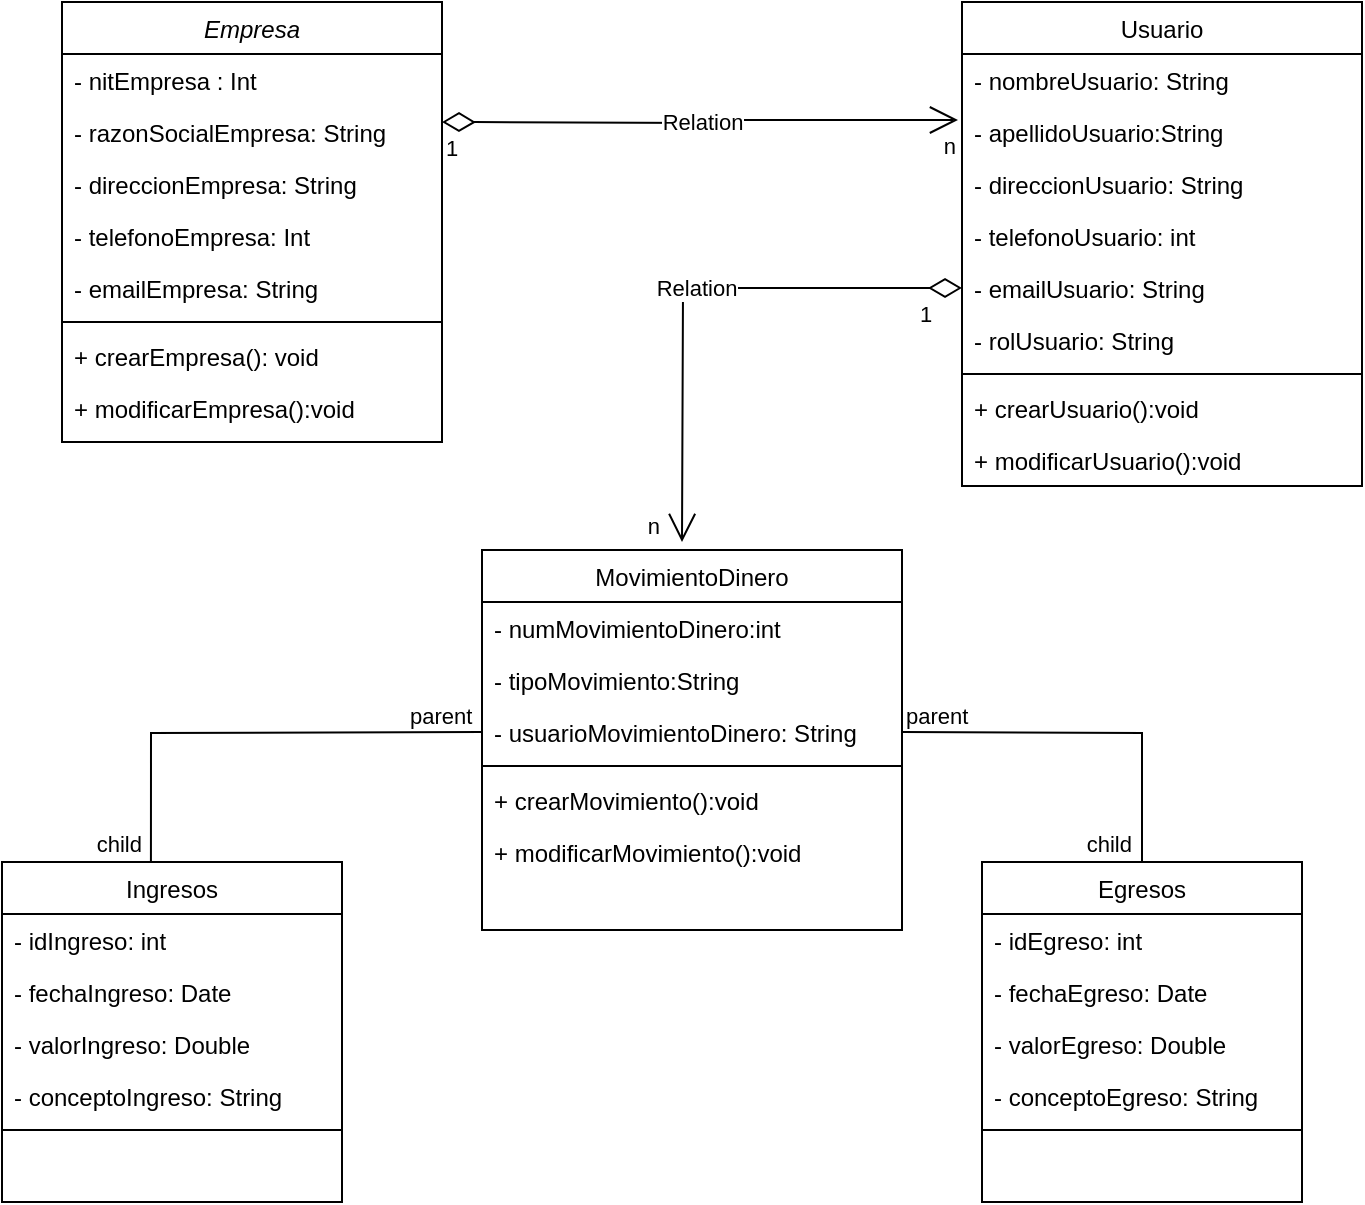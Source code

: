 <mxfile version="20.2.7" type="device"><diagram id="C5RBs43oDa-KdzZeNtuy" name="Page-1"><mxGraphModel dx="868" dy="442" grid="1" gridSize="10" guides="1" tooltips="1" connect="1" arrows="1" fold="1" page="1" pageScale="1" pageWidth="827" pageHeight="1169" math="0" shadow="0"><root><mxCell id="WIyWlLk6GJQsqaUBKTNV-0"/><mxCell id="WIyWlLk6GJQsqaUBKTNV-1" parent="WIyWlLk6GJQsqaUBKTNV-0"/><mxCell id="zkfFHV4jXpPFQw0GAbJ--0" value="Empresa" style="swimlane;fontStyle=2;align=center;verticalAlign=top;childLayout=stackLayout;horizontal=1;startSize=26;horizontalStack=0;resizeParent=1;resizeLast=0;collapsible=1;marginBottom=0;rounded=0;shadow=0;strokeWidth=1;" parent="WIyWlLk6GJQsqaUBKTNV-1" vertex="1"><mxGeometry x="120" y="40" width="190" height="220" as="geometry"><mxRectangle x="230" y="140" width="160" height="26" as="alternateBounds"/></mxGeometry></mxCell><mxCell id="zkfFHV4jXpPFQw0GAbJ--1" value="- nitEmpresa : Int" style="text;align=left;verticalAlign=top;spacingLeft=4;spacingRight=4;overflow=hidden;rotatable=0;points=[[0,0.5],[1,0.5]];portConstraint=eastwest;" parent="zkfFHV4jXpPFQw0GAbJ--0" vertex="1"><mxGeometry y="26" width="190" height="26" as="geometry"/></mxCell><mxCell id="zkfFHV4jXpPFQw0GAbJ--2" value="- razonSocialEmpresa: String" style="text;align=left;verticalAlign=top;spacingLeft=4;spacingRight=4;overflow=hidden;rotatable=0;points=[[0,0.5],[1,0.5]];portConstraint=eastwest;rounded=0;shadow=0;html=0;" parent="zkfFHV4jXpPFQw0GAbJ--0" vertex="1"><mxGeometry y="52" width="190" height="26" as="geometry"/></mxCell><mxCell id="zkfFHV4jXpPFQw0GAbJ--3" value="- direccionEmpresa: String" style="text;align=left;verticalAlign=top;spacingLeft=4;spacingRight=4;overflow=hidden;rotatable=0;points=[[0,0.5],[1,0.5]];portConstraint=eastwest;rounded=0;shadow=0;html=0;" parent="zkfFHV4jXpPFQw0GAbJ--0" vertex="1"><mxGeometry y="78" width="190" height="26" as="geometry"/></mxCell><mxCell id="g3tQ0i412LHKFrPgUvtM-2" value="- telefonoEmpresa: Int" style="text;align=left;verticalAlign=top;spacingLeft=4;spacingRight=4;overflow=hidden;rotatable=0;points=[[0,0.5],[1,0.5]];portConstraint=eastwest;rounded=0;shadow=0;html=0;" parent="zkfFHV4jXpPFQw0GAbJ--0" vertex="1"><mxGeometry y="104" width="190" height="26" as="geometry"/></mxCell><mxCell id="g3tQ0i412LHKFrPgUvtM-3" value="- emailEmpresa: String" style="text;align=left;verticalAlign=top;spacingLeft=4;spacingRight=4;overflow=hidden;rotatable=0;points=[[0,0.5],[1,0.5]];portConstraint=eastwest;rounded=0;shadow=0;html=0;" parent="zkfFHV4jXpPFQw0GAbJ--0" vertex="1"><mxGeometry y="130" width="190" height="26" as="geometry"/></mxCell><mxCell id="zkfFHV4jXpPFQw0GAbJ--4" value="" style="line;html=1;strokeWidth=1;align=left;verticalAlign=middle;spacingTop=-1;spacingLeft=3;spacingRight=3;rotatable=0;labelPosition=right;points=[];portConstraint=eastwest;" parent="zkfFHV4jXpPFQw0GAbJ--0" vertex="1"><mxGeometry y="156" width="190" height="8" as="geometry"/></mxCell><mxCell id="zkfFHV4jXpPFQw0GAbJ--5" value="+ crearEmpresa(): void" style="text;align=left;verticalAlign=top;spacingLeft=4;spacingRight=4;overflow=hidden;rotatable=0;points=[[0,0.5],[1,0.5]];portConstraint=eastwest;" parent="zkfFHV4jXpPFQw0GAbJ--0" vertex="1"><mxGeometry y="164" width="190" height="26" as="geometry"/></mxCell><mxCell id="g3tQ0i412LHKFrPgUvtM-4" value="+ modificarEmpresa():void" style="text;align=left;verticalAlign=top;spacingLeft=4;spacingRight=4;overflow=hidden;rotatable=0;points=[[0,0.5],[1,0.5]];portConstraint=eastwest;" parent="zkfFHV4jXpPFQw0GAbJ--0" vertex="1"><mxGeometry y="190" width="190" height="26" as="geometry"/></mxCell><mxCell id="zkfFHV4jXpPFQw0GAbJ--6" value="Ingresos" style="swimlane;fontStyle=0;align=center;verticalAlign=top;childLayout=stackLayout;horizontal=1;startSize=26;horizontalStack=0;resizeParent=1;resizeLast=0;collapsible=1;marginBottom=0;rounded=0;shadow=0;strokeWidth=1;" parent="WIyWlLk6GJQsqaUBKTNV-1" vertex="1"><mxGeometry x="90" y="470" width="170" height="170" as="geometry"><mxRectangle x="130" y="380" width="160" height="26" as="alternateBounds"/></mxGeometry></mxCell><mxCell id="zkfFHV4jXpPFQw0GAbJ--7" value="- idIngreso: int" style="text;align=left;verticalAlign=top;spacingLeft=4;spacingRight=4;overflow=hidden;rotatable=0;points=[[0,0.5],[1,0.5]];portConstraint=eastwest;" parent="zkfFHV4jXpPFQw0GAbJ--6" vertex="1"><mxGeometry y="26" width="170" height="26" as="geometry"/></mxCell><mxCell id="IwDZDrPGpFYSxsXJlYoK-0" value="- fechaIngreso: Date" style="text;align=left;verticalAlign=top;spacingLeft=4;spacingRight=4;overflow=hidden;rotatable=0;points=[[0,0.5],[1,0.5]];portConstraint=eastwest;" vertex="1" parent="zkfFHV4jXpPFQw0GAbJ--6"><mxGeometry y="52" width="170" height="26" as="geometry"/></mxCell><mxCell id="zkfFHV4jXpPFQw0GAbJ--8" value="- valorIngreso: Double" style="text;align=left;verticalAlign=top;spacingLeft=4;spacingRight=4;overflow=hidden;rotatable=0;points=[[0,0.5],[1,0.5]];portConstraint=eastwest;rounded=0;shadow=0;html=0;" parent="zkfFHV4jXpPFQw0GAbJ--6" vertex="1"><mxGeometry y="78" width="170" height="26" as="geometry"/></mxCell><mxCell id="IwDZDrPGpFYSxsXJlYoK-1" value="- conceptoIngreso: String" style="text;align=left;verticalAlign=top;spacingLeft=4;spacingRight=4;overflow=hidden;rotatable=0;points=[[0,0.5],[1,0.5]];portConstraint=eastwest;rounded=0;shadow=0;html=0;" vertex="1" parent="zkfFHV4jXpPFQw0GAbJ--6"><mxGeometry y="104" width="170" height="26" as="geometry"/></mxCell><mxCell id="zkfFHV4jXpPFQw0GAbJ--9" value="" style="line;html=1;strokeWidth=1;align=left;verticalAlign=middle;spacingTop=-1;spacingLeft=3;spacingRight=3;rotatable=0;labelPosition=right;points=[];portConstraint=eastwest;" parent="zkfFHV4jXpPFQw0GAbJ--6" vertex="1"><mxGeometry y="130" width="170" height="8" as="geometry"/></mxCell><mxCell id="zkfFHV4jXpPFQw0GAbJ--17" value="Usuario" style="swimlane;fontStyle=0;align=center;verticalAlign=top;childLayout=stackLayout;horizontal=1;startSize=26;horizontalStack=0;resizeParent=1;resizeLast=0;collapsible=1;marginBottom=0;rounded=0;shadow=0;strokeWidth=1;" parent="WIyWlLk6GJQsqaUBKTNV-1" vertex="1"><mxGeometry x="570" y="40" width="200" height="242" as="geometry"><mxRectangle x="550" y="140" width="160" height="26" as="alternateBounds"/></mxGeometry></mxCell><mxCell id="zkfFHV4jXpPFQw0GAbJ--18" value="- nombreUsuario: String" style="text;align=left;verticalAlign=top;spacingLeft=4;spacingRight=4;overflow=hidden;rotatable=0;points=[[0,0.5],[1,0.5]];portConstraint=eastwest;" parent="zkfFHV4jXpPFQw0GAbJ--17" vertex="1"><mxGeometry y="26" width="200" height="26" as="geometry"/></mxCell><mxCell id="zkfFHV4jXpPFQw0GAbJ--19" value="- apellidoUsuario:String" style="text;align=left;verticalAlign=top;spacingLeft=4;spacingRight=4;overflow=hidden;rotatable=0;points=[[0,0.5],[1,0.5]];portConstraint=eastwest;rounded=0;shadow=0;html=0;" parent="zkfFHV4jXpPFQw0GAbJ--17" vertex="1"><mxGeometry y="52" width="200" height="26" as="geometry"/></mxCell><mxCell id="zkfFHV4jXpPFQw0GAbJ--20" value="- direccionUsuario: String" style="text;align=left;verticalAlign=top;spacingLeft=4;spacingRight=4;overflow=hidden;rotatable=0;points=[[0,0.5],[1,0.5]];portConstraint=eastwest;rounded=0;shadow=0;html=0;" parent="zkfFHV4jXpPFQw0GAbJ--17" vertex="1"><mxGeometry y="78" width="200" height="26" as="geometry"/></mxCell><mxCell id="zkfFHV4jXpPFQw0GAbJ--21" value="- telefonoUsuario: int" style="text;align=left;verticalAlign=top;spacingLeft=4;spacingRight=4;overflow=hidden;rotatable=0;points=[[0,0.5],[1,0.5]];portConstraint=eastwest;rounded=0;shadow=0;html=0;" parent="zkfFHV4jXpPFQw0GAbJ--17" vertex="1"><mxGeometry y="104" width="200" height="26" as="geometry"/></mxCell><mxCell id="zkfFHV4jXpPFQw0GAbJ--22" value="- emailUsuario: String" style="text;align=left;verticalAlign=top;spacingLeft=4;spacingRight=4;overflow=hidden;rotatable=0;points=[[0,0.5],[1,0.5]];portConstraint=eastwest;rounded=0;shadow=0;html=0;" parent="zkfFHV4jXpPFQw0GAbJ--17" vertex="1"><mxGeometry y="130" width="200" height="26" as="geometry"/></mxCell><mxCell id="g3tQ0i412LHKFrPgUvtM-6" value="- rolUsuario: String" style="text;align=left;verticalAlign=top;spacingLeft=4;spacingRight=4;overflow=hidden;rotatable=0;points=[[0,0.5],[1,0.5]];portConstraint=eastwest;rounded=0;shadow=0;html=0;" parent="zkfFHV4jXpPFQw0GAbJ--17" vertex="1"><mxGeometry y="156" width="200" height="26" as="geometry"/></mxCell><mxCell id="zkfFHV4jXpPFQw0GAbJ--23" value="" style="line;html=1;strokeWidth=1;align=left;verticalAlign=middle;spacingTop=-1;spacingLeft=3;spacingRight=3;rotatable=0;labelPosition=right;points=[];portConstraint=eastwest;" parent="zkfFHV4jXpPFQw0GAbJ--17" vertex="1"><mxGeometry y="182" width="200" height="8" as="geometry"/></mxCell><mxCell id="zkfFHV4jXpPFQw0GAbJ--24" value="+ crearUsuario():void" style="text;align=left;verticalAlign=top;spacingLeft=4;spacingRight=4;overflow=hidden;rotatable=0;points=[[0,0.5],[1,0.5]];portConstraint=eastwest;" parent="zkfFHV4jXpPFQw0GAbJ--17" vertex="1"><mxGeometry y="190" width="200" height="26" as="geometry"/></mxCell><mxCell id="zkfFHV4jXpPFQw0GAbJ--25" value="+ modificarUsuario():void" style="text;align=left;verticalAlign=top;spacingLeft=4;spacingRight=4;overflow=hidden;rotatable=0;points=[[0,0.5],[1,0.5]];portConstraint=eastwest;" parent="zkfFHV4jXpPFQw0GAbJ--17" vertex="1"><mxGeometry y="216" width="200" height="26" as="geometry"/></mxCell><mxCell id="g3tQ0i412LHKFrPgUvtM-8" value="MovimientoDinero" style="swimlane;fontStyle=0;align=center;verticalAlign=top;childLayout=stackLayout;horizontal=1;startSize=26;horizontalStack=0;resizeParent=1;resizeLast=0;collapsible=1;marginBottom=0;rounded=0;shadow=0;strokeWidth=1;" parent="WIyWlLk6GJQsqaUBKTNV-1" vertex="1"><mxGeometry x="330" y="314" width="210" height="190" as="geometry"><mxRectangle x="130" y="380" width="160" height="26" as="alternateBounds"/></mxGeometry></mxCell><mxCell id="g3tQ0i412LHKFrPgUvtM-9" value="- numMovimientoDinero:int" style="text;align=left;verticalAlign=top;spacingLeft=4;spacingRight=4;overflow=hidden;rotatable=0;points=[[0,0.5],[1,0.5]];portConstraint=eastwest;" parent="g3tQ0i412LHKFrPgUvtM-8" vertex="1"><mxGeometry y="26" width="210" height="26" as="geometry"/></mxCell><mxCell id="g3tQ0i412LHKFrPgUvtM-14" value="- tipoMovimiento:String" style="text;align=left;verticalAlign=top;spacingLeft=4;spacingRight=4;overflow=hidden;rotatable=0;points=[[0,0.5],[1,0.5]];portConstraint=eastwest;" parent="g3tQ0i412LHKFrPgUvtM-8" vertex="1"><mxGeometry y="52" width="210" height="26" as="geometry"/></mxCell><mxCell id="IwDZDrPGpFYSxsXJlYoK-6" value="- usuarioMovimientoDinero: String" style="text;align=left;verticalAlign=top;spacingLeft=4;spacingRight=4;overflow=hidden;rotatable=0;points=[[0,0.5],[1,0.5]];portConstraint=eastwest;rounded=0;shadow=0;html=0;" vertex="1" parent="g3tQ0i412LHKFrPgUvtM-8"><mxGeometry y="78" width="210" height="26" as="geometry"/></mxCell><mxCell id="g3tQ0i412LHKFrPgUvtM-11" value="" style="line;html=1;strokeWidth=1;align=left;verticalAlign=middle;spacingTop=-1;spacingLeft=3;spacingRight=3;rotatable=0;labelPosition=right;points=[];portConstraint=eastwest;" parent="g3tQ0i412LHKFrPgUvtM-8" vertex="1"><mxGeometry y="104" width="210" height="8" as="geometry"/></mxCell><mxCell id="g3tQ0i412LHKFrPgUvtM-13" value="+ crearMovimiento():void" style="text;align=left;verticalAlign=top;spacingLeft=4;spacingRight=4;overflow=hidden;rotatable=0;points=[[0,0.5],[1,0.5]];portConstraint=eastwest;" parent="g3tQ0i412LHKFrPgUvtM-8" vertex="1"><mxGeometry y="112" width="210" height="26" as="geometry"/></mxCell><mxCell id="g3tQ0i412LHKFrPgUvtM-16" value="+ modificarMovimiento():void" style="text;align=left;verticalAlign=top;spacingLeft=4;spacingRight=4;overflow=hidden;rotatable=0;points=[[0,0.5],[1,0.5]];portConstraint=eastwest;" parent="g3tQ0i412LHKFrPgUvtM-8" vertex="1"><mxGeometry y="138" width="210" height="26" as="geometry"/></mxCell><mxCell id="g3tQ0i412LHKFrPgUvtM-17" value="Egresos" style="swimlane;fontStyle=0;align=center;verticalAlign=top;childLayout=stackLayout;horizontal=1;startSize=26;horizontalStack=0;resizeParent=1;resizeLast=0;collapsible=1;marginBottom=0;rounded=0;shadow=0;strokeWidth=1;" parent="WIyWlLk6GJQsqaUBKTNV-1" vertex="1"><mxGeometry x="580" y="470" width="160" height="170" as="geometry"><mxRectangle x="130" y="380" width="160" height="26" as="alternateBounds"/></mxGeometry></mxCell><mxCell id="g3tQ0i412LHKFrPgUvtM-18" value="- idEgreso: int" style="text;align=left;verticalAlign=top;spacingLeft=4;spacingRight=4;overflow=hidden;rotatable=0;points=[[0,0.5],[1,0.5]];portConstraint=eastwest;" parent="g3tQ0i412LHKFrPgUvtM-17" vertex="1"><mxGeometry y="26" width="160" height="26" as="geometry"/></mxCell><mxCell id="IwDZDrPGpFYSxsXJlYoK-2" value="- fechaEgreso: Date" style="text;align=left;verticalAlign=top;spacingLeft=4;spacingRight=4;overflow=hidden;rotatable=0;points=[[0,0.5],[1,0.5]];portConstraint=eastwest;" vertex="1" parent="g3tQ0i412LHKFrPgUvtM-17"><mxGeometry y="52" width="160" height="26" as="geometry"/></mxCell><mxCell id="IwDZDrPGpFYSxsXJlYoK-3" value="- valorEgreso: Double" style="text;align=left;verticalAlign=top;spacingLeft=4;spacingRight=4;overflow=hidden;rotatable=0;points=[[0,0.5],[1,0.5]];portConstraint=eastwest;rounded=0;shadow=0;html=0;" vertex="1" parent="g3tQ0i412LHKFrPgUvtM-17"><mxGeometry y="78" width="160" height="26" as="geometry"/></mxCell><mxCell id="IwDZDrPGpFYSxsXJlYoK-4" value="- conceptoEgreso: String" style="text;align=left;verticalAlign=top;spacingLeft=4;spacingRight=4;overflow=hidden;rotatable=0;points=[[0,0.5],[1,0.5]];portConstraint=eastwest;rounded=0;shadow=0;html=0;" vertex="1" parent="g3tQ0i412LHKFrPgUvtM-17"><mxGeometry y="104" width="160" height="26" as="geometry"/></mxCell><mxCell id="g3tQ0i412LHKFrPgUvtM-20" value="" style="line;html=1;strokeWidth=1;align=left;verticalAlign=middle;spacingTop=-1;spacingLeft=3;spacingRight=3;rotatable=0;labelPosition=right;points=[];portConstraint=eastwest;" parent="g3tQ0i412LHKFrPgUvtM-17" vertex="1"><mxGeometry y="130" width="160" height="8" as="geometry"/></mxCell><mxCell id="v3_3WiuBGPuRSP_Q4WEH-1" value="Relation" style="endArrow=open;html=1;endSize=12;startArrow=diamondThin;startSize=14;startFill=0;edgeStyle=orthogonalEdgeStyle;rounded=0;entryX=-0.01;entryY=0.269;entryDx=0;entryDy=0;entryPerimeter=0;" parent="WIyWlLk6GJQsqaUBKTNV-1" target="zkfFHV4jXpPFQw0GAbJ--19" edge="1"><mxGeometry relative="1" as="geometry"><mxPoint x="310" y="100" as="sourcePoint"/><mxPoint x="470" y="100" as="targetPoint"/></mxGeometry></mxCell><mxCell id="v3_3WiuBGPuRSP_Q4WEH-2" value="1" style="edgeLabel;resizable=0;html=1;align=left;verticalAlign=top;" parent="v3_3WiuBGPuRSP_Q4WEH-1" connectable="0" vertex="1"><mxGeometry x="-1" relative="1" as="geometry"/></mxCell><mxCell id="v3_3WiuBGPuRSP_Q4WEH-3" value="n" style="edgeLabel;resizable=0;html=1;align=right;verticalAlign=top;" parent="v3_3WiuBGPuRSP_Q4WEH-1" connectable="0" vertex="1"><mxGeometry x="1" relative="1" as="geometry"/></mxCell><mxCell id="v3_3WiuBGPuRSP_Q4WEH-4" value="Relation" style="endArrow=open;html=1;endSize=12;startArrow=diamondThin;startSize=14;startFill=0;edgeStyle=orthogonalEdgeStyle;rounded=0;exitX=0;exitY=0.5;exitDx=0;exitDy=0;" parent="WIyWlLk6GJQsqaUBKTNV-1" source="zkfFHV4jXpPFQw0GAbJ--22" edge="1"><mxGeometry relative="1" as="geometry"><mxPoint x="420" y="290" as="sourcePoint"/><mxPoint x="430" y="310" as="targetPoint"/></mxGeometry></mxCell><mxCell id="v3_3WiuBGPuRSP_Q4WEH-5" value="1" style="edgeLabel;resizable=0;html=1;align=left;verticalAlign=top;" parent="v3_3WiuBGPuRSP_Q4WEH-4" connectable="0" vertex="1"><mxGeometry x="-1" relative="1" as="geometry"><mxPoint x="-23" as="offset"/></mxGeometry></mxCell><mxCell id="v3_3WiuBGPuRSP_Q4WEH-6" value="n" style="edgeLabel;resizable=0;html=1;align=right;verticalAlign=top;" parent="v3_3WiuBGPuRSP_Q4WEH-4" connectable="0" vertex="1"><mxGeometry x="1" relative="1" as="geometry"><mxPoint x="-11" y="-21" as="offset"/></mxGeometry></mxCell><mxCell id="v3_3WiuBGPuRSP_Q4WEH-11" value="" style="endArrow=none;html=1;edgeStyle=orthogonalEdgeStyle;rounded=0;exitX=0;exitY=0.5;exitDx=0;exitDy=0;entryX=0.438;entryY=0;entryDx=0;entryDy=0;entryPerimeter=0;" parent="WIyWlLk6GJQsqaUBKTNV-1" target="zkfFHV4jXpPFQw0GAbJ--6" edge="1"><mxGeometry relative="1" as="geometry"><mxPoint x="330" y="405" as="sourcePoint"/><mxPoint x="580" y="560" as="targetPoint"/></mxGeometry></mxCell><mxCell id="v3_3WiuBGPuRSP_Q4WEH-12" value="parent" style="edgeLabel;resizable=0;html=1;align=left;verticalAlign=bottom;" parent="v3_3WiuBGPuRSP_Q4WEH-11" connectable="0" vertex="1"><mxGeometry x="-1" relative="1" as="geometry"><mxPoint x="-38" as="offset"/></mxGeometry></mxCell><mxCell id="v3_3WiuBGPuRSP_Q4WEH-13" value="child" style="edgeLabel;resizable=0;html=1;align=right;verticalAlign=bottom;" parent="v3_3WiuBGPuRSP_Q4WEH-11" connectable="0" vertex="1"><mxGeometry x="1" relative="1" as="geometry"><mxPoint x="-4" as="offset"/></mxGeometry></mxCell><mxCell id="v3_3WiuBGPuRSP_Q4WEH-14" value="" style="endArrow=none;html=1;edgeStyle=orthogonalEdgeStyle;rounded=0;exitX=1;exitY=0.5;exitDx=0;exitDy=0;entryX=0.5;entryY=0;entryDx=0;entryDy=0;" parent="WIyWlLk6GJQsqaUBKTNV-1" target="g3tQ0i412LHKFrPgUvtM-17" edge="1"><mxGeometry relative="1" as="geometry"><mxPoint x="540" y="405" as="sourcePoint"/><mxPoint x="530" y="560" as="targetPoint"/></mxGeometry></mxCell><mxCell id="v3_3WiuBGPuRSP_Q4WEH-15" value="parent" style="edgeLabel;resizable=0;html=1;align=left;verticalAlign=bottom;" parent="v3_3WiuBGPuRSP_Q4WEH-14" connectable="0" vertex="1"><mxGeometry x="-1" relative="1" as="geometry"/></mxCell><mxCell id="v3_3WiuBGPuRSP_Q4WEH-16" value="child" style="edgeLabel;resizable=0;html=1;align=right;verticalAlign=bottom;" parent="v3_3WiuBGPuRSP_Q4WEH-14" connectable="0" vertex="1"><mxGeometry x="1" relative="1" as="geometry"><mxPoint x="-5" as="offset"/></mxGeometry></mxCell></root></mxGraphModel></diagram></mxfile>